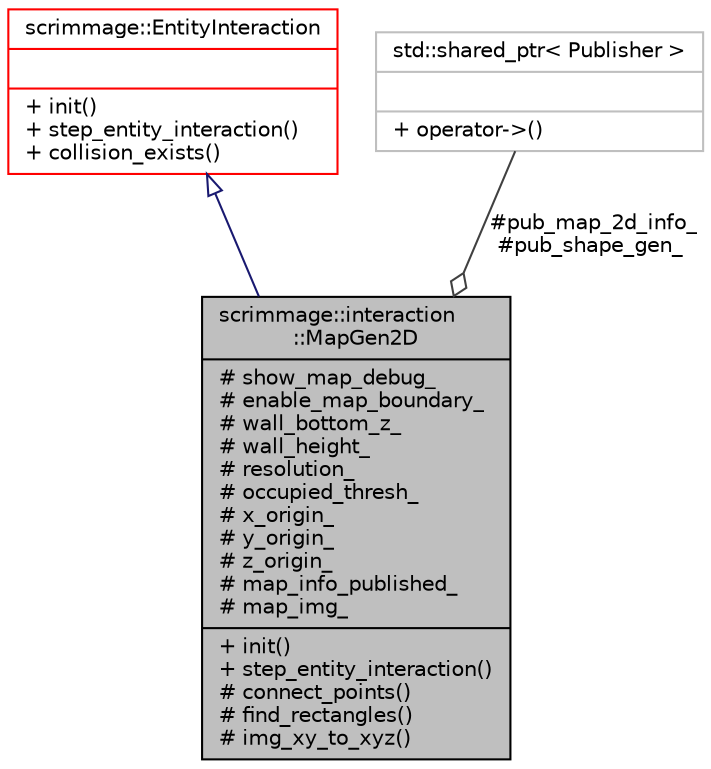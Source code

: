 digraph "scrimmage::interaction::MapGen2D"
{
 // LATEX_PDF_SIZE
  edge [fontname="Helvetica",fontsize="10",labelfontname="Helvetica",labelfontsize="10"];
  node [fontname="Helvetica",fontsize="10",shape=record];
  Node1 [label="{scrimmage::interaction\l::MapGen2D\n|# show_map_debug_\l# enable_map_boundary_\l# wall_bottom_z_\l# wall_height_\l# resolution_\l# occupied_thresh_\l# x_origin_\l# y_origin_\l# z_origin_\l# map_info_published_\l# map_img_\l|+ init()\l+ step_entity_interaction()\l# connect_points()\l# find_rectangles()\l# img_xy_to_xyz()\l}",height=0.2,width=0.4,color="black", fillcolor="grey75", style="filled", fontcolor="black",tooltip=" "];
  Node2 -> Node1 [dir="back",color="midnightblue",fontsize="10",style="solid",arrowtail="onormal",fontname="Helvetica"];
  Node2 [label="{scrimmage::EntityInteraction\n||+ init()\l+ step_entity_interaction()\l+ collision_exists()\l}",height=0.2,width=0.4,color="red", fillcolor="white", style="filled",URL="$classscrimmage_1_1EntityInteraction.html",tooltip=" "];
  Node93 -> Node1 [color="grey25",fontsize="10",style="solid",label=" #pub_map_2d_info_\n#pub_shape_gen_" ,arrowhead="odiamond",fontname="Helvetica"];
  Node93 [label="{std::shared_ptr\< Publisher \>\n||+ operator-\>()\l}",height=0.2,width=0.4,color="grey75", fillcolor="white", style="filled",tooltip=" "];
}
